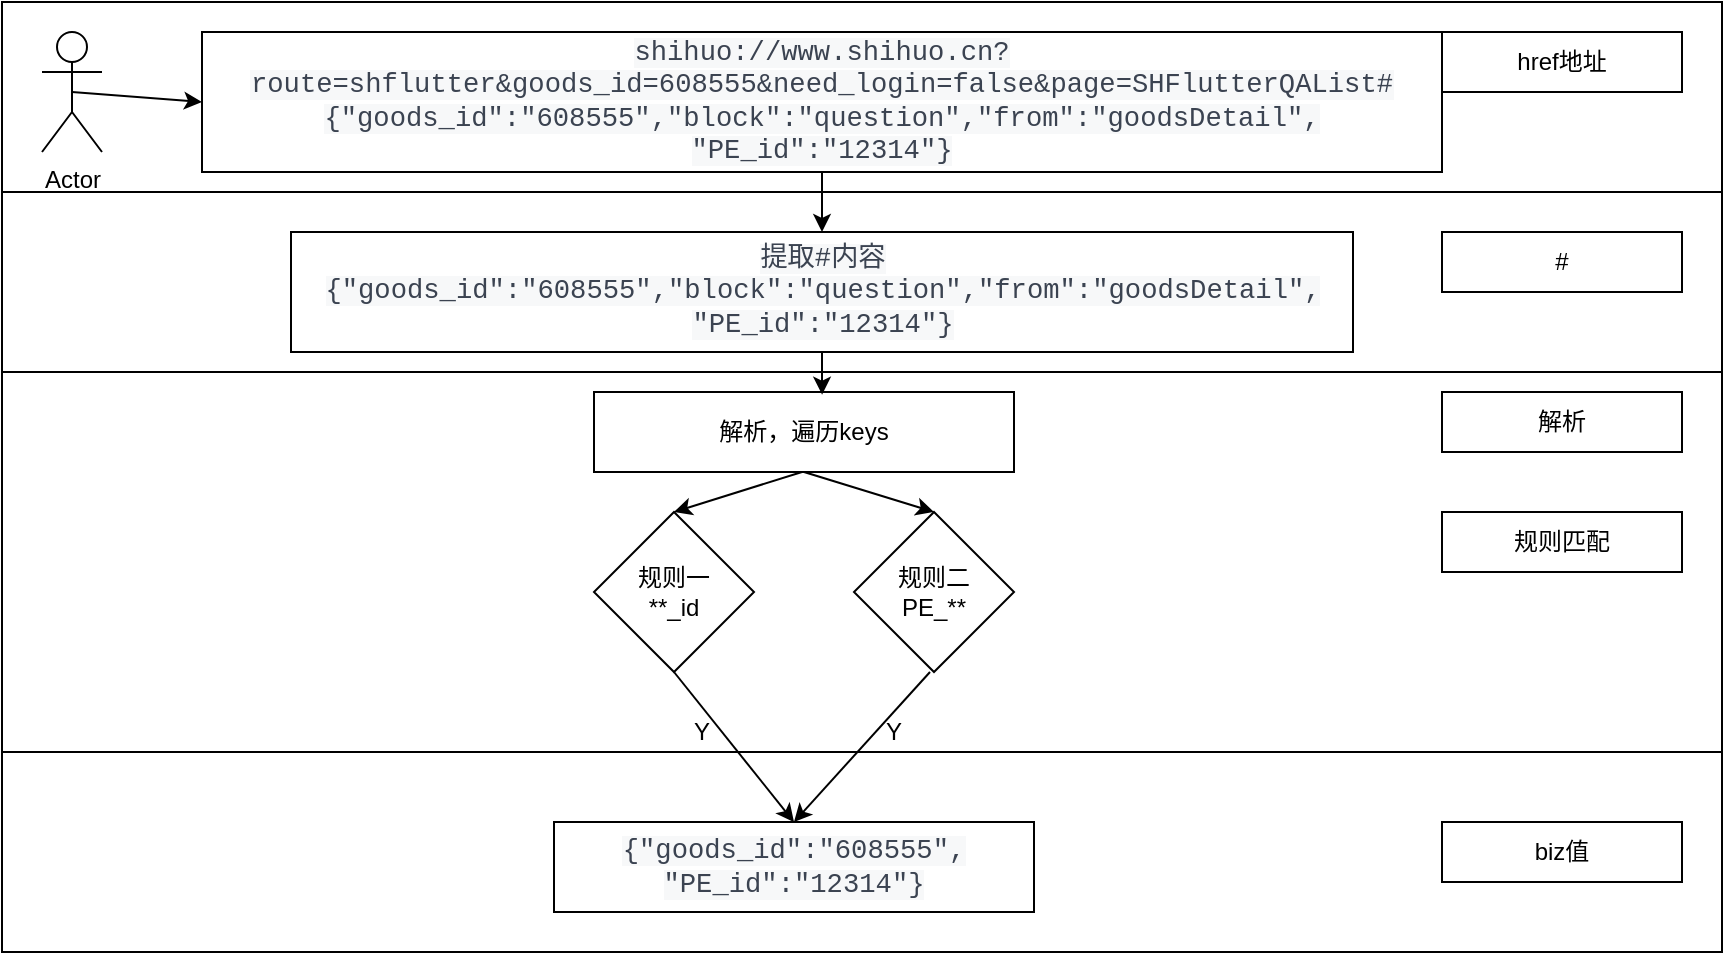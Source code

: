 <mxfile version="14.2.7" type="github">
  <diagram id="TLzFUHAlMp1SjYv1UOmY" name="Page-1">
    <mxGraphModel dx="901" dy="534" grid="1" gridSize="10" guides="1" tooltips="1" connect="1" arrows="1" fold="1" page="1" pageScale="1" pageWidth="827" pageHeight="1169" math="0" shadow="0">
      <root>
        <mxCell id="0" />
        <mxCell id="1" parent="0" />
        <mxCell id="tXTAQBRWPAYxfKV3fFaE-44" value="" style="rounded=0;whiteSpace=wrap;html=1;" vertex="1" parent="1">
          <mxGeometry x="30" y="530" width="860" height="100" as="geometry" />
        </mxCell>
        <mxCell id="tXTAQBRWPAYxfKV3fFaE-43" value="" style="rounded=0;whiteSpace=wrap;html=1;" vertex="1" parent="1">
          <mxGeometry x="30" y="340" width="860" height="190" as="geometry" />
        </mxCell>
        <mxCell id="tXTAQBRWPAYxfKV3fFaE-42" value="" style="rounded=0;whiteSpace=wrap;html=1;" vertex="1" parent="1">
          <mxGeometry x="30" y="250" width="860" height="90" as="geometry" />
        </mxCell>
        <mxCell id="tXTAQBRWPAYxfKV3fFaE-41" value="" style="rounded=0;whiteSpace=wrap;html=1;" vertex="1" parent="1">
          <mxGeometry x="30" y="155" width="860" height="95" as="geometry" />
        </mxCell>
        <mxCell id="tXTAQBRWPAYxfKV3fFaE-2" value="&lt;span style=&quot;color: rgb(59 , 67 , 81) ; font-family: &amp;#34;sf mono&amp;#34; , &amp;#34;segoe ui mono&amp;#34; , &amp;#34;roboto mono&amp;#34; , &amp;#34;menlo&amp;#34; , &amp;#34;courier&amp;#34; , monospace ; font-size: 13.6px ; text-align: left ; background-color: rgb(247 , 248 , 249)&quot;&gt;shihuo://www.shihuo.cn?route=shflutter&amp;amp;goods_id=608555&amp;amp;need_login=false&amp;amp;page=SHFlutterQAList#{&quot;goods_id&quot;:&quot;608555&quot;,&quot;block&quot;:&quot;question&quot;,&quot;from&quot;:&quot;goodsDetail&quot;, &quot;PE_id&quot;:&quot;12314&quot;}&lt;/span&gt;" style="rounded=0;whiteSpace=wrap;html=1;" vertex="1" parent="1">
          <mxGeometry x="130" y="170" width="620" height="70" as="geometry" />
        </mxCell>
        <mxCell id="tXTAQBRWPAYxfKV3fFaE-3" value="Actor" style="shape=umlActor;verticalLabelPosition=bottom;verticalAlign=top;html=1;outlineConnect=0;" vertex="1" parent="1">
          <mxGeometry x="50" y="170" width="30" height="60" as="geometry" />
        </mxCell>
        <mxCell id="tXTAQBRWPAYxfKV3fFaE-4" value="" style="endArrow=classic;html=1;exitX=0.5;exitY=0.5;exitDx=0;exitDy=0;exitPerimeter=0;entryX=0;entryY=0.5;entryDx=0;entryDy=0;" edge="1" parent="1" source="tXTAQBRWPAYxfKV3fFaE-3" target="tXTAQBRWPAYxfKV3fFaE-2">
          <mxGeometry width="50" height="50" relative="1" as="geometry">
            <mxPoint x="80" y="220" as="sourcePoint" />
            <mxPoint x="130" y="170" as="targetPoint" />
          </mxGeometry>
        </mxCell>
        <mxCell id="tXTAQBRWPAYxfKV3fFaE-7" value="&lt;span style=&quot;color: rgb(59 , 67 , 81) ; font-family: &amp;#34;sf mono&amp;#34; , &amp;#34;segoe ui mono&amp;#34; , &amp;#34;roboto mono&amp;#34; , &amp;#34;menlo&amp;#34; , &amp;#34;courier&amp;#34; , monospace ; font-size: 13.6px ; text-align: left ; background-color: rgb(247 , 248 , 249)&quot;&gt;提取#内容&lt;br&gt;&lt;/span&gt;&lt;span style=&quot;color: rgb(59 , 67 , 81) ; font-family: &amp;#34;sf mono&amp;#34; , &amp;#34;segoe ui mono&amp;#34; , &amp;#34;roboto mono&amp;#34; , &amp;#34;menlo&amp;#34; , &amp;#34;courier&amp;#34; , monospace ; font-size: 13.6px ; text-align: left ; background-color: rgb(247 , 248 , 249)&quot;&gt;{&quot;goods_id&quot;:&quot;608555&quot;,&quot;block&quot;:&quot;question&quot;,&quot;from&quot;:&quot;goodsDetail&quot;, &quot;PE_id&quot;:&quot;12314&quot;}&lt;/span&gt;&lt;span style=&quot;color: rgb(59 , 67 , 81) ; font-family: &amp;#34;sf mono&amp;#34; , &amp;#34;segoe ui mono&amp;#34; , &amp;#34;roboto mono&amp;#34; , &amp;#34;menlo&amp;#34; , &amp;#34;courier&amp;#34; , monospace ; font-size: 13.6px ; text-align: left ; background-color: rgb(247 , 248 , 249)&quot;&gt;&lt;br&gt;&lt;/span&gt;" style="rounded=0;whiteSpace=wrap;html=1;" vertex="1" parent="1">
          <mxGeometry x="174.5" y="270" width="531" height="60" as="geometry" />
        </mxCell>
        <mxCell id="tXTAQBRWPAYxfKV3fFaE-8" value="" style="endArrow=classic;html=1;exitX=0.5;exitY=1;exitDx=0;exitDy=0;entryX=0.5;entryY=0;entryDx=0;entryDy=0;" edge="1" parent="1" source="tXTAQBRWPAYxfKV3fFaE-2" target="tXTAQBRWPAYxfKV3fFaE-7">
          <mxGeometry width="50" height="50" relative="1" as="geometry">
            <mxPoint x="380" y="440" as="sourcePoint" />
            <mxPoint x="440" y="270" as="targetPoint" />
          </mxGeometry>
        </mxCell>
        <mxCell id="tXTAQBRWPAYxfKV3fFaE-15" value="&lt;span&gt;规则一&lt;/span&gt;&lt;br&gt;&lt;span&gt;**_id&lt;/span&gt;" style="rhombus;whiteSpace=wrap;html=1;" vertex="1" parent="1">
          <mxGeometry x="326" y="410" width="80" height="80" as="geometry" />
        </mxCell>
        <mxCell id="tXTAQBRWPAYxfKV3fFaE-16" value="规则二&lt;br&gt;PE_**" style="rhombus;whiteSpace=wrap;html=1;" vertex="1" parent="1">
          <mxGeometry x="456" y="410" width="80" height="80" as="geometry" />
        </mxCell>
        <mxCell id="tXTAQBRWPAYxfKV3fFaE-17" value="解析，遍历keys" style="rounded=0;whiteSpace=wrap;html=1;" vertex="1" parent="1">
          <mxGeometry x="326" y="350" width="210" height="40" as="geometry" />
        </mxCell>
        <mxCell id="tXTAQBRWPAYxfKV3fFaE-18" value="" style="endArrow=classic;html=1;exitX=0.5;exitY=1;exitDx=0;exitDy=0;entryX=0.543;entryY=0.033;entryDx=0;entryDy=0;entryPerimeter=0;" edge="1" parent="1" source="tXTAQBRWPAYxfKV3fFaE-7" target="tXTAQBRWPAYxfKV3fFaE-17">
          <mxGeometry width="50" height="50" relative="1" as="geometry">
            <mxPoint x="439.5" y="330" as="sourcePoint" />
            <mxPoint x="439.5" y="350" as="targetPoint" />
          </mxGeometry>
        </mxCell>
        <mxCell id="tXTAQBRWPAYxfKV3fFaE-19" value="" style="endArrow=classic;html=1;entryX=0.5;entryY=0;entryDx=0;entryDy=0;exitX=0.5;exitY=1;exitDx=0;exitDy=0;" edge="1" parent="1" source="tXTAQBRWPAYxfKV3fFaE-17" target="tXTAQBRWPAYxfKV3fFaE-16">
          <mxGeometry width="50" height="50" relative="1" as="geometry">
            <mxPoint x="440" y="440" as="sourcePoint" />
            <mxPoint x="490" y="390" as="targetPoint" />
          </mxGeometry>
        </mxCell>
        <mxCell id="tXTAQBRWPAYxfKV3fFaE-20" value="" style="endArrow=classic;html=1;entryX=0.5;entryY=0;entryDx=0;entryDy=0;" edge="1" parent="1" target="tXTAQBRWPAYxfKV3fFaE-15">
          <mxGeometry width="50" height="50" relative="1" as="geometry">
            <mxPoint x="430" y="390" as="sourcePoint" />
            <mxPoint x="506" y="420" as="targetPoint" />
          </mxGeometry>
        </mxCell>
        <mxCell id="tXTAQBRWPAYxfKV3fFaE-21" value="&lt;span style=&quot;color: rgb(59 , 67 , 81) ; font-family: &amp;#34;sf mono&amp;#34; , &amp;#34;segoe ui mono&amp;#34; , &amp;#34;roboto mono&amp;#34; , &amp;#34;menlo&amp;#34; , &amp;#34;courier&amp;#34; , monospace ; font-size: 13.6px ; text-align: left ; background-color: rgb(247 , 248 , 249)&quot;&gt;{&quot;goods_id&quot;:&quot;608555&quot;, &quot;PE_id&quot;:&quot;12314&quot;}&lt;/span&gt;" style="rounded=0;whiteSpace=wrap;html=1;" vertex="1" parent="1">
          <mxGeometry x="306" y="565" width="240" height="45" as="geometry" />
        </mxCell>
        <mxCell id="tXTAQBRWPAYxfKV3fFaE-25" value="" style="endArrow=classic;html=1;entryX=0.5;entryY=0;entryDx=0;entryDy=0;" edge="1" parent="1" target="tXTAQBRWPAYxfKV3fFaE-21">
          <mxGeometry width="50" height="50" relative="1" as="geometry">
            <mxPoint x="494" y="490" as="sourcePoint" />
            <mxPoint x="440" y="520" as="targetPoint" />
          </mxGeometry>
        </mxCell>
        <mxCell id="tXTAQBRWPAYxfKV3fFaE-26" value="Y" style="text;html=1;strokeColor=none;fillColor=none;align=center;verticalAlign=middle;whiteSpace=wrap;rounded=0;" vertex="1" parent="1">
          <mxGeometry x="456" y="510" width="40" height="20" as="geometry" />
        </mxCell>
        <mxCell id="tXTAQBRWPAYxfKV3fFaE-27" value="" style="endArrow=classic;html=1;exitX=0.5;exitY=1;exitDx=0;exitDy=0;entryX=0.5;entryY=0;entryDx=0;entryDy=0;" edge="1" parent="1" source="tXTAQBRWPAYxfKV3fFaE-15" target="tXTAQBRWPAYxfKV3fFaE-21">
          <mxGeometry width="50" height="50" relative="1" as="geometry">
            <mxPoint x="504" y="500" as="sourcePoint" />
            <mxPoint x="430" y="560" as="targetPoint" />
          </mxGeometry>
        </mxCell>
        <mxCell id="tXTAQBRWPAYxfKV3fFaE-28" value="Y" style="text;html=1;strokeColor=none;fillColor=none;align=center;verticalAlign=middle;whiteSpace=wrap;rounded=0;" vertex="1" parent="1">
          <mxGeometry x="360" y="510" width="40" height="20" as="geometry" />
        </mxCell>
        <mxCell id="tXTAQBRWPAYxfKV3fFaE-36" value="href地址" style="rounded=0;whiteSpace=wrap;html=1;" vertex="1" parent="1">
          <mxGeometry x="750" y="170" width="120" height="30" as="geometry" />
        </mxCell>
        <mxCell id="tXTAQBRWPAYxfKV3fFaE-37" value="#" style="rounded=0;whiteSpace=wrap;html=1;" vertex="1" parent="1">
          <mxGeometry x="750" y="270" width="120" height="30" as="geometry" />
        </mxCell>
        <mxCell id="tXTAQBRWPAYxfKV3fFaE-38" value="解析" style="rounded=0;whiteSpace=wrap;html=1;" vertex="1" parent="1">
          <mxGeometry x="750" y="350" width="120" height="30" as="geometry" />
        </mxCell>
        <mxCell id="tXTAQBRWPAYxfKV3fFaE-39" value="规则匹配" style="rounded=0;whiteSpace=wrap;html=1;" vertex="1" parent="1">
          <mxGeometry x="750" y="410" width="120" height="30" as="geometry" />
        </mxCell>
        <mxCell id="tXTAQBRWPAYxfKV3fFaE-40" value="biz值" style="rounded=0;whiteSpace=wrap;html=1;" vertex="1" parent="1">
          <mxGeometry x="750" y="565" width="120" height="30" as="geometry" />
        </mxCell>
      </root>
    </mxGraphModel>
  </diagram>
</mxfile>
